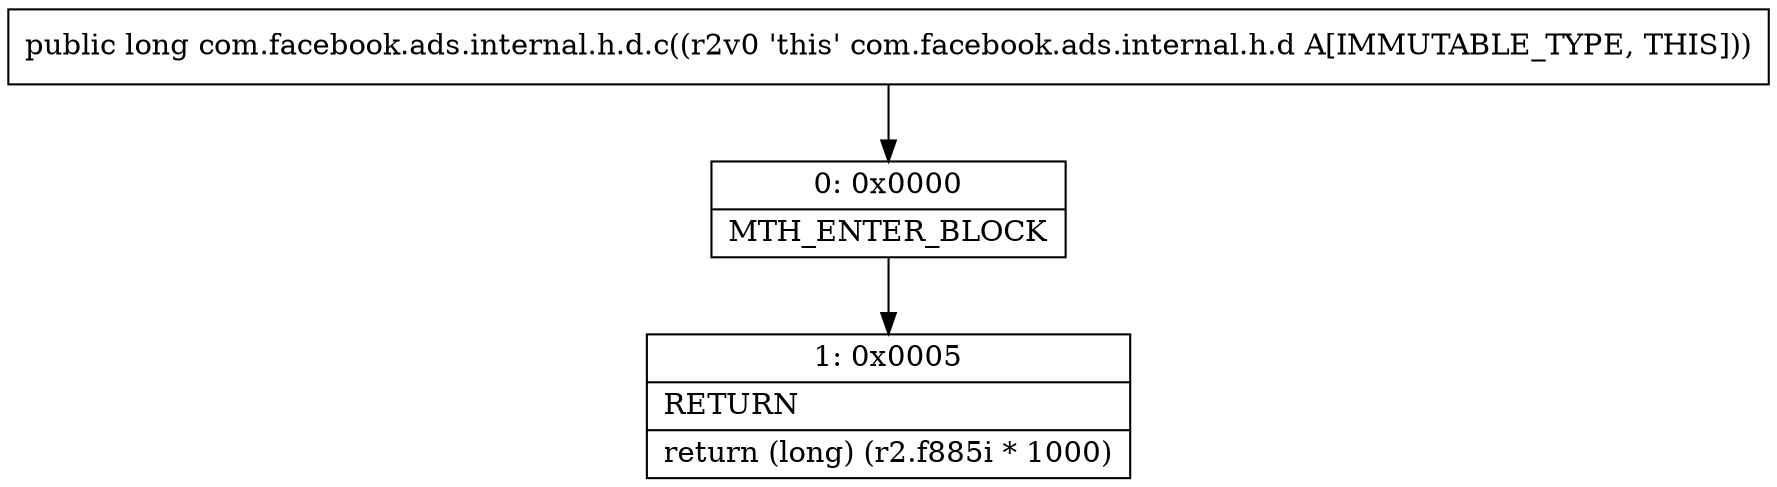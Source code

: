 digraph "CFG forcom.facebook.ads.internal.h.d.c()J" {
Node_0 [shape=record,label="{0\:\ 0x0000|MTH_ENTER_BLOCK\l}"];
Node_1 [shape=record,label="{1\:\ 0x0005|RETURN\l|return (long) (r2.f885i * 1000)\l}"];
MethodNode[shape=record,label="{public long com.facebook.ads.internal.h.d.c((r2v0 'this' com.facebook.ads.internal.h.d A[IMMUTABLE_TYPE, THIS])) }"];
MethodNode -> Node_0;
Node_0 -> Node_1;
}

